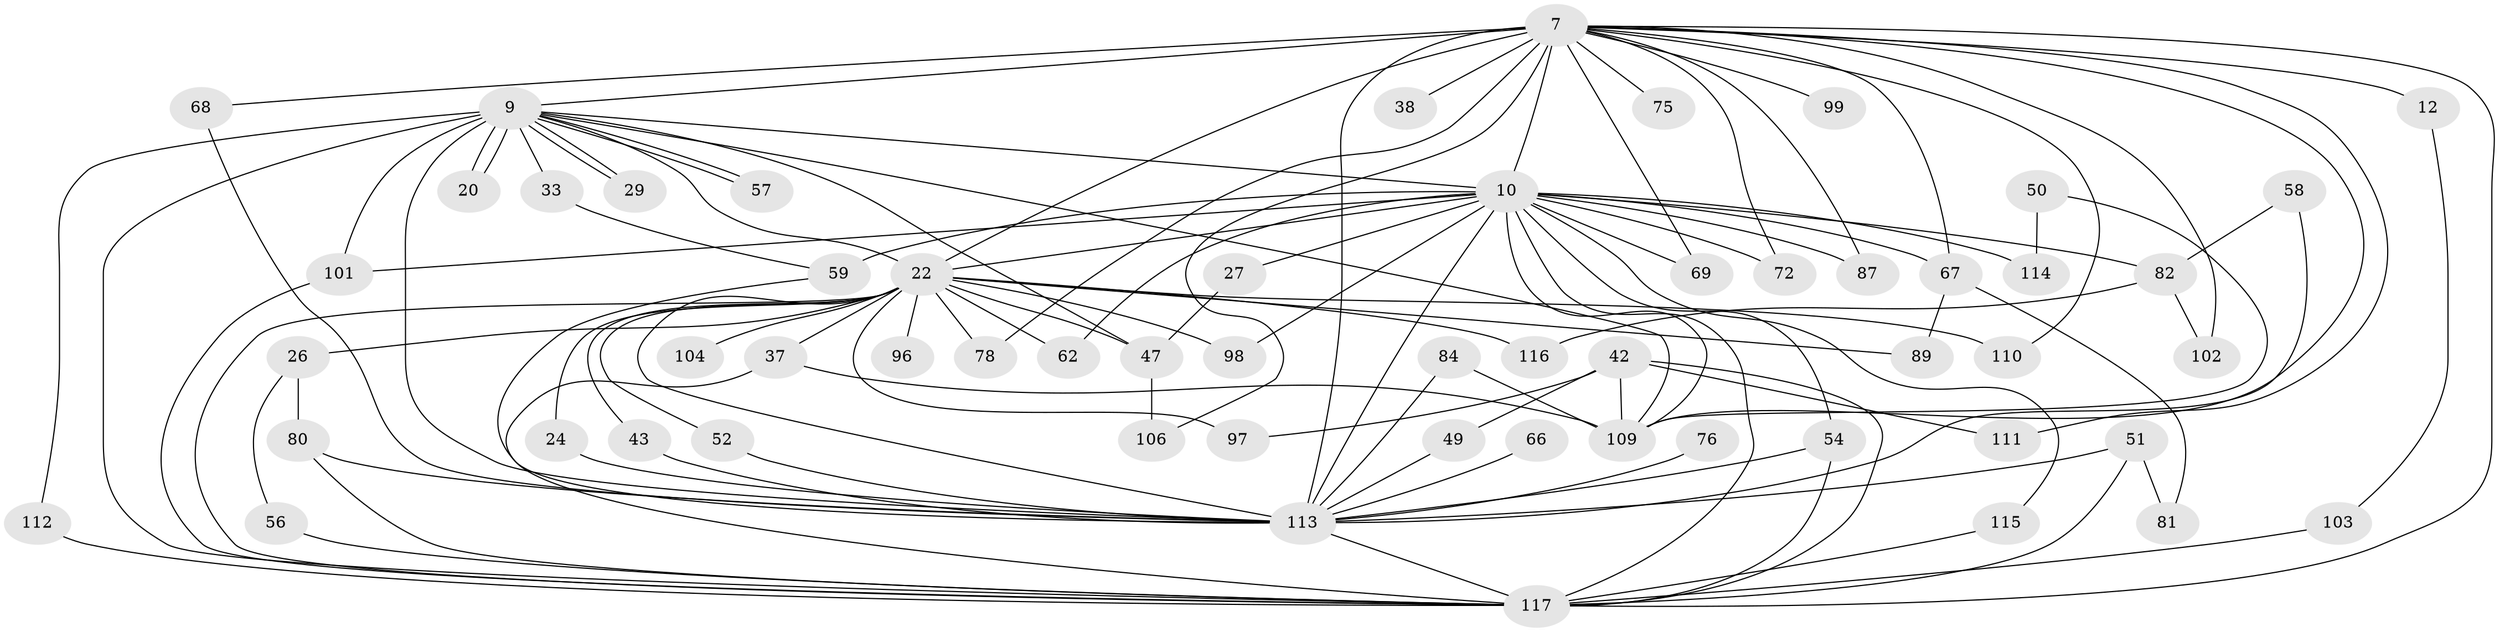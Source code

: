 // original degree distribution, {23: 0.02564102564102564, 13: 0.008547008547008548, 17: 0.008547008547008548, 19: 0.008547008547008548, 20: 0.008547008547008548, 18: 0.008547008547008548, 34: 0.008547008547008548, 26: 0.008547008547008548, 4: 0.13675213675213677, 3: 0.19658119658119658, 5: 0.017094017094017096, 9: 0.017094017094017096, 2: 0.5213675213675214, 7: 0.008547008547008548, 6: 0.017094017094017096}
// Generated by graph-tools (version 1.1) at 2025/43/03/09/25 04:43:31]
// undirected, 58 vertices, 113 edges
graph export_dot {
graph [start="1"]
  node [color=gray90,style=filled];
  7 [super="+1"];
  9;
  10 [super="+3"];
  12;
  20;
  22 [super="+11+6"];
  24;
  26;
  27;
  29;
  33;
  37 [super="+31"];
  38;
  42 [super="+21"];
  43;
  47 [super="+19"];
  49;
  50;
  51;
  52;
  54 [super="+32"];
  56;
  57;
  58;
  59 [super="+13"];
  62;
  66;
  67 [super="+15"];
  68;
  69;
  72;
  75;
  76;
  78;
  80 [super="+55"];
  81;
  82 [super="+40"];
  84;
  87;
  89;
  96;
  97;
  98;
  99 [super="+18"];
  101 [super="+79"];
  102;
  103;
  104;
  106;
  109 [super="+70+85+108"];
  110 [super="+36+71"];
  111;
  112 [super="+16"];
  113 [super="+74+83+88+94+107+100"];
  114 [super="+41"];
  115;
  116;
  117 [super="+30+8"];
  7 -- 9 [weight=2];
  7 -- 10 [weight=4];
  7 -- 12 [weight=2];
  7 -- 38 [weight=2];
  7 -- 68;
  7 -- 69;
  7 -- 72;
  7 -- 75 [weight=2];
  7 -- 87;
  7 -- 99 [weight=3];
  7 -- 102;
  7 -- 78;
  7 -- 106;
  7 -- 111;
  7 -- 67;
  7 -- 110 [weight=2];
  7 -- 117 [weight=4];
  7 -- 109;
  7 -- 113 [weight=6];
  7 -- 22 [weight=7];
  9 -- 10 [weight=2];
  9 -- 20;
  9 -- 20;
  9 -- 29;
  9 -- 29;
  9 -- 33;
  9 -- 47 [weight=2];
  9 -- 57;
  9 -- 57;
  9 -- 109 [weight=3];
  9 -- 113 [weight=11];
  9 -- 112;
  9 -- 117 [weight=2];
  9 -- 22 [weight=3];
  9 -- 101;
  10 -- 22 [weight=7];
  10 -- 54 [weight=2];
  10 -- 59 [weight=3];
  10 -- 72;
  10 -- 82 [weight=3];
  10 -- 87;
  10 -- 98;
  10 -- 114 [weight=2];
  10 -- 115;
  10 -- 67 [weight=2];
  10 -- 69;
  10 -- 27;
  10 -- 62;
  10 -- 117 [weight=5];
  10 -- 109 [weight=3];
  10 -- 113 [weight=5];
  10 -- 101;
  12 -- 103;
  22 -- 78;
  22 -- 24;
  22 -- 89;
  22 -- 26 [weight=2];
  22 -- 96;
  22 -- 97;
  22 -- 98;
  22 -- 37;
  22 -- 104 [weight=2];
  22 -- 43;
  22 -- 110 [weight=3];
  22 -- 47;
  22 -- 113 [weight=4];
  22 -- 52;
  22 -- 116;
  22 -- 117 [weight=7];
  22 -- 62;
  24 -- 113;
  26 -- 56;
  26 -- 80;
  27 -- 47;
  33 -- 59;
  37 -- 117;
  37 -- 109;
  42 -- 49;
  42 -- 111;
  42 -- 97;
  42 -- 117 [weight=3];
  42 -- 109;
  43 -- 113;
  47 -- 106;
  49 -- 113;
  50 -- 114;
  50 -- 109;
  51 -- 81;
  51 -- 117 [weight=2];
  51 -- 113;
  52 -- 113;
  54 -- 117;
  54 -- 113;
  56 -- 117;
  58 -- 82;
  58 -- 113;
  59 -- 113;
  66 -- 113 [weight=2];
  67 -- 89;
  67 -- 81;
  68 -- 113;
  76 -- 113 [weight=2];
  80 -- 117;
  80 -- 113;
  82 -- 102;
  82 -- 116;
  84 -- 109;
  84 -- 113;
  101 -- 117;
  103 -- 117;
  112 -- 117 [weight=2];
  113 -- 117 [weight=2];
  115 -- 117;
}
